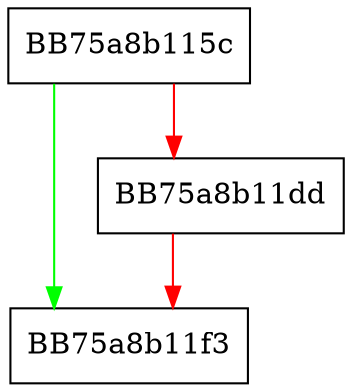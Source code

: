 digraph StreamContainerToString {
  node [shape="box"];
  graph [splines=ortho];
  BB75a8b115c -> BB75a8b11f3 [color="green"];
  BB75a8b115c -> BB75a8b11dd [color="red"];
  BB75a8b11dd -> BB75a8b11f3 [color="red"];
}